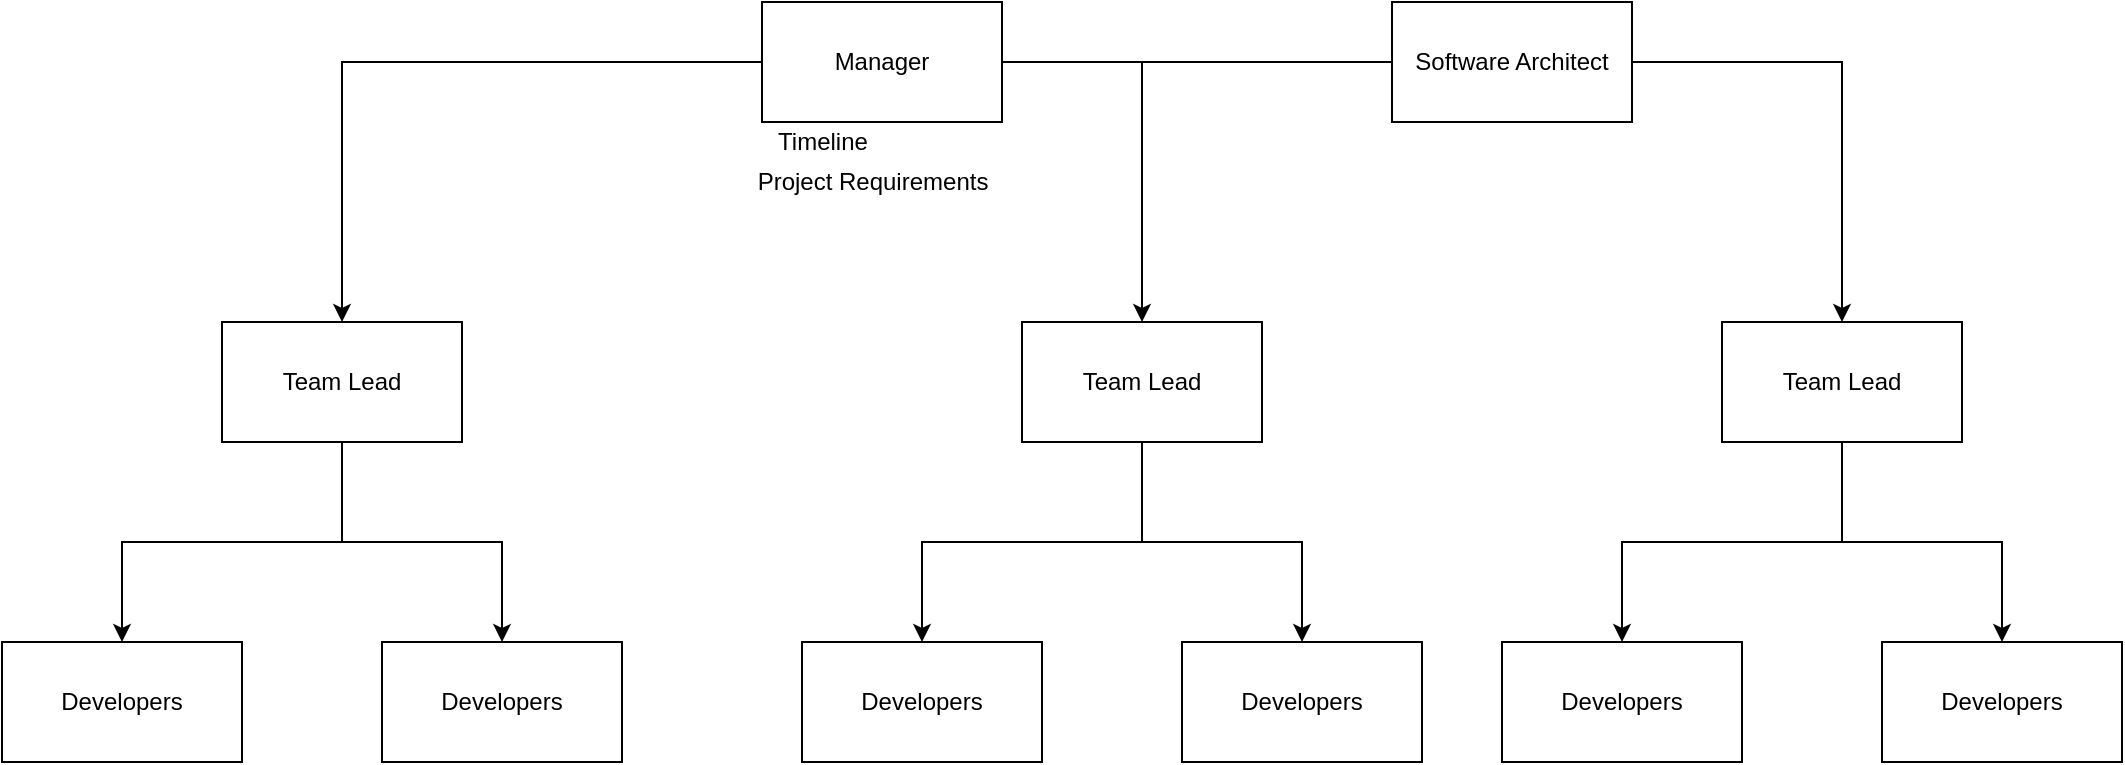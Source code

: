 <mxfile version="14.4.3" type="device" pages="2"><diagram id="jjD4x5PnlClr0qyj0GQd" name="Page-1"><mxGraphModel dx="1974" dy="1667" grid="1" gridSize="10" guides="1" tooltips="1" connect="1" arrows="1" fold="1" page="1" pageScale="1" pageWidth="850" pageHeight="1100" math="0" shadow="0"><root><mxCell id="0"/><mxCell id="1" parent="0"/><mxCell id="dkr2HfSAnkuQfAU3cFUG-4" style="edgeStyle=orthogonalEdgeStyle;rounded=0;orthogonalLoop=1;jettySize=auto;html=1;" edge="1" parent="1" source="dkr2HfSAnkuQfAU3cFUG-1" target="dkr2HfSAnkuQfAU3cFUG-2"><mxGeometry relative="1" as="geometry"/></mxCell><mxCell id="dkr2HfSAnkuQfAU3cFUG-5" style="edgeStyle=orthogonalEdgeStyle;rounded=0;orthogonalLoop=1;jettySize=auto;html=1;entryX=0.5;entryY=0;entryDx=0;entryDy=0;" edge="1" parent="1" source="dkr2HfSAnkuQfAU3cFUG-1" target="dkr2HfSAnkuQfAU3cFUG-3"><mxGeometry relative="1" as="geometry"/></mxCell><mxCell id="dkr2HfSAnkuQfAU3cFUG-1" value="Team Lead" style="whiteSpace=wrap;html=1;" vertex="1" parent="1"><mxGeometry x="240" y="130" width="120" height="60" as="geometry"/></mxCell><mxCell id="dkr2HfSAnkuQfAU3cFUG-2" value="Developers" style="whiteSpace=wrap;html=1;" vertex="1" parent="1"><mxGeometry x="130" y="290" width="120" height="60" as="geometry"/></mxCell><mxCell id="dkr2HfSAnkuQfAU3cFUG-3" value="Developers" style="whiteSpace=wrap;html=1;" vertex="1" parent="1"><mxGeometry x="320" y="290" width="120" height="60" as="geometry"/></mxCell><mxCell id="dkr2HfSAnkuQfAU3cFUG-23" style="edgeStyle=orthogonalEdgeStyle;rounded=0;orthogonalLoop=1;jettySize=auto;html=1;entryX=0.5;entryY=0;entryDx=0;entryDy=0;" edge="1" parent="1" source="dkr2HfSAnkuQfAU3cFUG-6" target="dkr2HfSAnkuQfAU3cFUG-20"><mxGeometry relative="1" as="geometry"/></mxCell><mxCell id="dkr2HfSAnkuQfAU3cFUG-24" style="edgeStyle=orthogonalEdgeStyle;rounded=0;orthogonalLoop=1;jettySize=auto;html=1;entryX=0.5;entryY=0;entryDx=0;entryDy=0;" edge="1" parent="1" source="dkr2HfSAnkuQfAU3cFUG-6" target="dkr2HfSAnkuQfAU3cFUG-1"><mxGeometry relative="1" as="geometry"/></mxCell><mxCell id="dkr2HfSAnkuQfAU3cFUG-29" style="edgeStyle=orthogonalEdgeStyle;rounded=0;orthogonalLoop=1;jettySize=auto;html=1;entryX=0.5;entryY=0;entryDx=0;entryDy=0;" edge="1" parent="1" source="dkr2HfSAnkuQfAU3cFUG-6" target="dkr2HfSAnkuQfAU3cFUG-10"><mxGeometry relative="1" as="geometry"/></mxCell><mxCell id="dkr2HfSAnkuQfAU3cFUG-6" value="Manager" style="whiteSpace=wrap;html=1;" vertex="1" parent="1"><mxGeometry x="110" y="-30" width="120" height="60" as="geometry"/></mxCell><mxCell id="dkr2HfSAnkuQfAU3cFUG-8" style="edgeStyle=orthogonalEdgeStyle;rounded=0;orthogonalLoop=1;jettySize=auto;html=1;" edge="1" parent="1" source="dkr2HfSAnkuQfAU3cFUG-10" target="dkr2HfSAnkuQfAU3cFUG-11"><mxGeometry relative="1" as="geometry"/></mxCell><mxCell id="dkr2HfSAnkuQfAU3cFUG-9" style="edgeStyle=orthogonalEdgeStyle;rounded=0;orthogonalLoop=1;jettySize=auto;html=1;entryX=0.5;entryY=0;entryDx=0;entryDy=0;" edge="1" parent="1" source="dkr2HfSAnkuQfAU3cFUG-10" target="dkr2HfSAnkuQfAU3cFUG-12"><mxGeometry relative="1" as="geometry"/></mxCell><mxCell id="dkr2HfSAnkuQfAU3cFUG-10" value="Team Lead" style="whiteSpace=wrap;html=1;" vertex="1" parent="1"><mxGeometry x="590" y="130" width="120" height="60" as="geometry"/></mxCell><mxCell id="dkr2HfSAnkuQfAU3cFUG-11" value="Developers" style="whiteSpace=wrap;html=1;" vertex="1" parent="1"><mxGeometry x="480" y="290" width="120" height="60" as="geometry"/></mxCell><mxCell id="dkr2HfSAnkuQfAU3cFUG-12" value="Developers" style="whiteSpace=wrap;html=1;" vertex="1" parent="1"><mxGeometry x="670" y="290" width="120" height="60" as="geometry"/></mxCell><mxCell id="dkr2HfSAnkuQfAU3cFUG-18" style="edgeStyle=orthogonalEdgeStyle;rounded=0;orthogonalLoop=1;jettySize=auto;html=1;" edge="1" parent="1" source="dkr2HfSAnkuQfAU3cFUG-20" target="dkr2HfSAnkuQfAU3cFUG-21"><mxGeometry relative="1" as="geometry"/></mxCell><mxCell id="dkr2HfSAnkuQfAU3cFUG-19" style="edgeStyle=orthogonalEdgeStyle;rounded=0;orthogonalLoop=1;jettySize=auto;html=1;entryX=0.5;entryY=0;entryDx=0;entryDy=0;" edge="1" parent="1" source="dkr2HfSAnkuQfAU3cFUG-20" target="dkr2HfSAnkuQfAU3cFUG-22"><mxGeometry relative="1" as="geometry"/></mxCell><mxCell id="dkr2HfSAnkuQfAU3cFUG-20" value="Team Lead" style="whiteSpace=wrap;html=1;" vertex="1" parent="1"><mxGeometry x="-160" y="130" width="120" height="60" as="geometry"/></mxCell><mxCell id="dkr2HfSAnkuQfAU3cFUG-21" value="Developers" style="whiteSpace=wrap;html=1;" vertex="1" parent="1"><mxGeometry x="-270" y="290" width="120" height="60" as="geometry"/></mxCell><mxCell id="dkr2HfSAnkuQfAU3cFUG-22" value="Developers" style="whiteSpace=wrap;html=1;" vertex="1" parent="1"><mxGeometry x="-80" y="290" width="120" height="60" as="geometry"/></mxCell><mxCell id="dkr2HfSAnkuQfAU3cFUG-7" value="Software Architect" style="whiteSpace=wrap;html=1;" vertex="1" parent="1"><mxGeometry x="425" y="-30" width="120" height="60" as="geometry"/></mxCell><mxCell id="dkr2HfSAnkuQfAU3cFUG-30" value="Timeline" style="text;html=1;align=center;verticalAlign=middle;resizable=0;points=[];autosize=1;" vertex="1" parent="1"><mxGeometry x="110" y="30" width="60" height="20" as="geometry"/></mxCell><mxCell id="dkr2HfSAnkuQfAU3cFUG-31" value="Project Requirements" style="text;html=1;align=center;verticalAlign=middle;resizable=0;points=[];autosize=1;" vertex="1" parent="1"><mxGeometry x="100" y="50" width="130" height="20" as="geometry"/></mxCell></root></mxGraphModel></diagram><diagram id="31IXuLDe7COiqoappaMj" name="Client/Server"><mxGraphModel dx="1124" dy="567" grid="1" gridSize="10" guides="1" tooltips="1" connect="1" arrows="1" fold="1" page="1" pageScale="1" pageWidth="850" pageHeight="1100" math="0" shadow="0"><root><mxCell id="ViltU4rfJO0cEvAY0Ebs-0"/><mxCell id="ViltU4rfJO0cEvAY0Ebs-1" parent="ViltU4rfJO0cEvAY0Ebs-0"/><mxCell id="5xSfnhJwPNHFuAk3FffR-8" style="edgeStyle=orthogonalEdgeStyle;rounded=0;orthogonalLoop=1;jettySize=auto;html=1;" edge="1" parent="ViltU4rfJO0cEvAY0Ebs-1"><mxGeometry relative="1" as="geometry"><mxPoint x="275" y="58" as="sourcePoint"/><mxPoint x="535.0" y="58" as="targetPoint"/></mxGeometry></mxCell><mxCell id="5xSfnhJwPNHFuAk3FffR-0" value="Client" style="whiteSpace=wrap;html=1;" vertex="1" parent="ViltU4rfJO0cEvAY0Ebs-1"><mxGeometry x="155" y="50" width="120" height="60" as="geometry"/></mxCell><mxCell id="5xSfnhJwPNHFuAk3FffR-12" style="edgeStyle=orthogonalEdgeStyle;rounded=0;orthogonalLoop=1;jettySize=auto;html=1;" edge="1" parent="ViltU4rfJO0cEvAY0Ebs-1"><mxGeometry relative="1" as="geometry"><mxPoint x="535.0" y="100" as="sourcePoint"/><mxPoint x="275" y="100" as="targetPoint"/></mxGeometry></mxCell><mxCell id="5xSfnhJwPNHFuAk3FffR-1" value="Server" style="whiteSpace=wrap;html=1;" vertex="1" parent="ViltU4rfJO0cEvAY0Ebs-1"><mxGeometry x="535" y="50" width="120" height="60" as="geometry"/></mxCell><mxCell id="5xSfnhJwPNHFuAk3FffR-3" value="Provider of Service" style="text;html=1;align=center;verticalAlign=middle;resizable=0;points=[];autosize=1;" vertex="1" parent="ViltU4rfJO0cEvAY0Ebs-1"><mxGeometry x="535" y="140" width="120" height="20" as="geometry"/></mxCell><mxCell id="5xSfnhJwPNHFuAk3FffR-4" value="Consumer of Service" style="text;html=1;align=center;verticalAlign=middle;resizable=0;points=[];autosize=1;" vertex="1" parent="ViltU4rfJO0cEvAY0Ebs-1"><mxGeometry x="150" y="140" width="130" height="20" as="geometry"/></mxCell><mxCell id="5xSfnhJwPNHFuAk3FffR-13" value="Request" style="text;html=1;align=center;verticalAlign=middle;resizable=0;points=[];autosize=1;" vertex="1" parent="ViltU4rfJO0cEvAY0Ebs-1"><mxGeometry x="385" y="10" width="60" height="20" as="geometry"/></mxCell><mxCell id="5xSfnhJwPNHFuAk3FffR-14" value="Response" style="text;html=1;align=center;verticalAlign=middle;resizable=0;points=[];autosize=1;" vertex="1" parent="ViltU4rfJO0cEvAY0Ebs-1"><mxGeometry x="380" y="120" width="70" height="20" as="geometry"/></mxCell></root></mxGraphModel></diagram></mxfile>